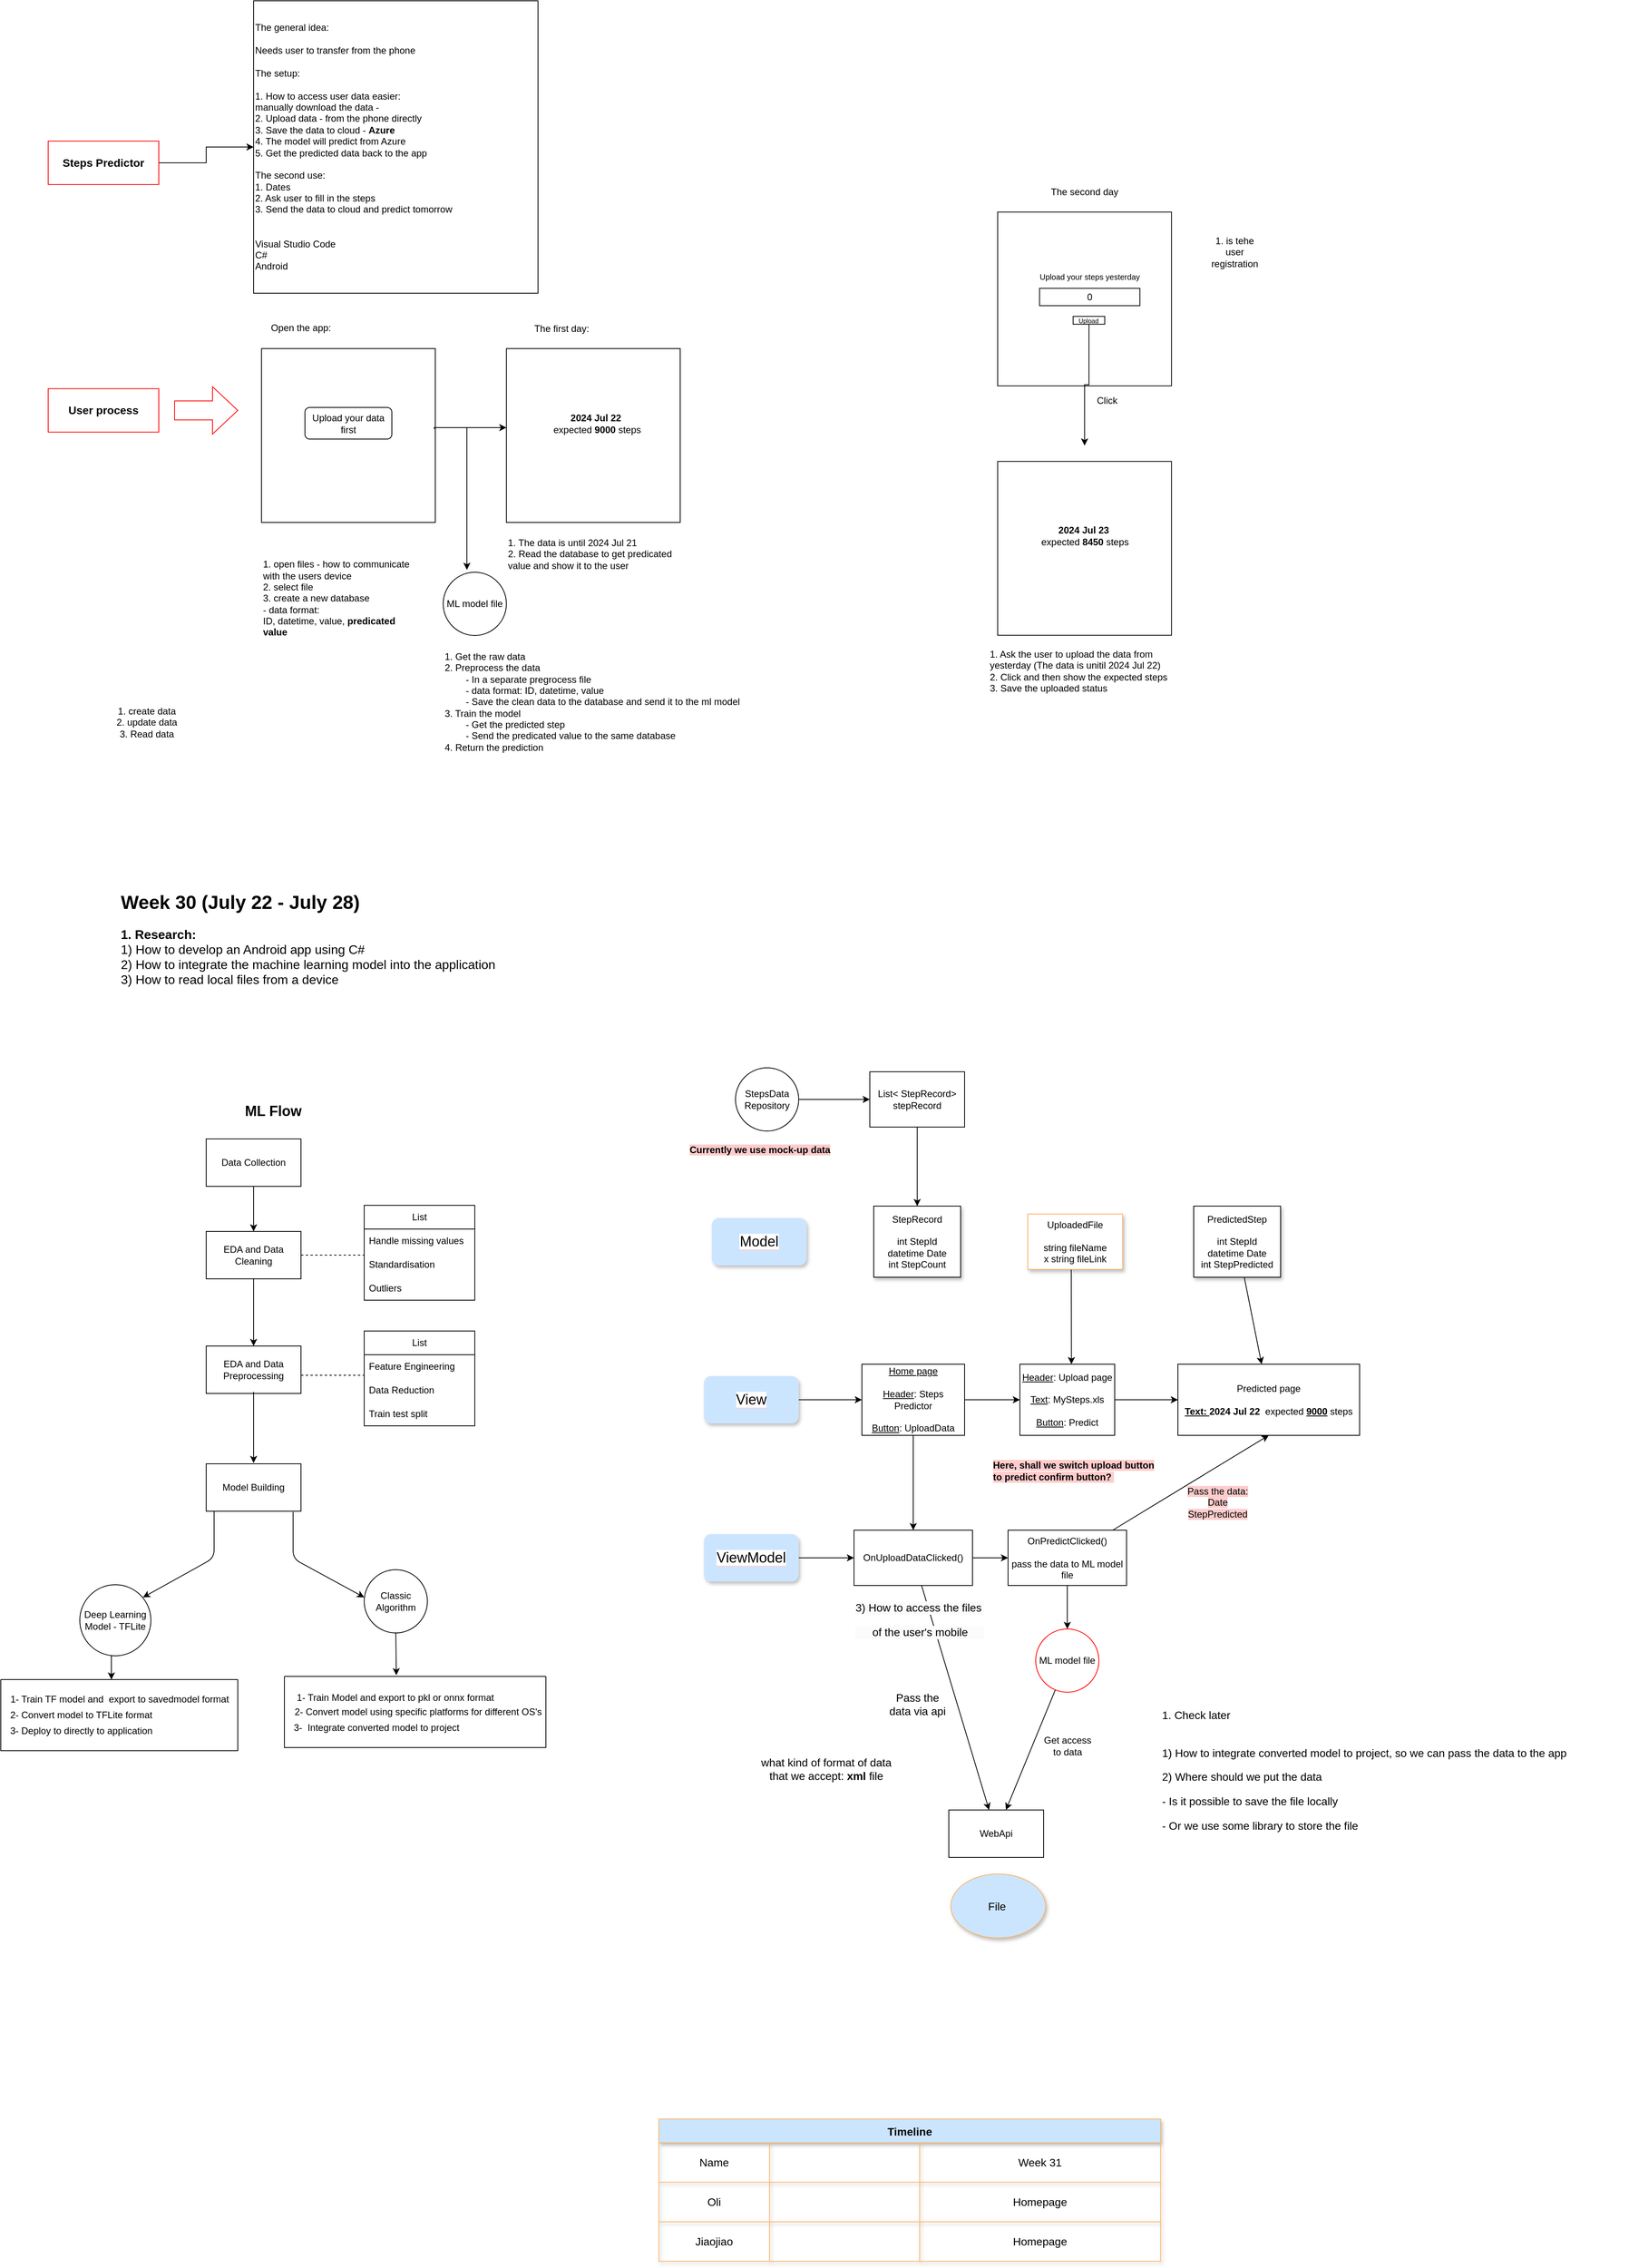 <mxfile>
    <diagram name="Page-1" id="LX_qo-Hpl9w2MyAxb0YF">
        <mxGraphModel dx="1084" dy="1737" grid="1" gridSize="10" guides="1" tooltips="1" connect="1" arrows="1" fold="1" page="1" pageScale="1" pageWidth="827" pageHeight="1169" math="0" shadow="0">
            <root>
                <mxCell id="0"/>
                <mxCell id="1" parent="0"/>
                <mxCell id="Lw-I1L2H1XPd6LwriKKZ-3" value="" style="edgeStyle=orthogonalEdgeStyle;rounded=0;orthogonalLoop=1;jettySize=auto;html=1;" parent="1" source="Lw-I1L2H1XPd6LwriKKZ-1" target="Lw-I1L2H1XPd6LwriKKZ-2" edge="1">
                    <mxGeometry relative="1" as="geometry"/>
                </mxCell>
                <mxCell id="Lw-I1L2H1XPd6LwriKKZ-1" value="&lt;b&gt;&lt;font style=&quot;font-size: 14px;&quot;&gt;Steps Predictor&lt;/font&gt;&lt;/b&gt;" style="text;html=1;align=center;verticalAlign=middle;whiteSpace=wrap;rounded=0;strokeColor=#FF0000;" parent="1" vertex="1">
                    <mxGeometry x="70" y="-942.5" width="140" height="55" as="geometry"/>
                </mxCell>
                <mxCell id="Lw-I1L2H1XPd6LwriKKZ-2" value="&lt;div&gt;The general idea:&lt;/div&gt;&lt;div&gt;&lt;br&gt;&lt;/div&gt;&lt;div&gt;Needs user to transfer from the phone&lt;/div&gt;&lt;div&gt;&lt;br&gt;&lt;/div&gt;&lt;div&gt;The setup:&lt;/div&gt;&lt;div&gt;&lt;br&gt;&lt;/div&gt;&lt;div&gt;1. How to access user data easier:&amp;nbsp;&lt;/div&gt;&lt;div&gt;manually download the data -&amp;nbsp;&lt;/div&gt;&lt;div&gt;2. Upload data - from the phone directly&lt;/div&gt;&lt;div&gt;3. Save the data to cloud - &lt;b&gt;Azure&lt;/b&gt;&lt;/div&gt;&lt;div&gt;4. The model will predict from Azure&lt;/div&gt;&lt;div&gt;5. Get the predicted data back to the app&lt;/div&gt;&lt;div&gt;&lt;br&gt;&lt;/div&gt;&lt;div&gt;The second use:&lt;div&gt;1. Dates&lt;/div&gt;&lt;div&gt;2. Ask user to fill in the steps&amp;nbsp;&lt;/div&gt;&lt;div&gt;3. Send the data to cloud and predict tomorrow&lt;/div&gt;&lt;/div&gt;&lt;div&gt;&lt;br&gt;&lt;/div&gt;&lt;div&gt;&lt;br&gt;&lt;/div&gt;&lt;div&gt;Visual Studio Code&lt;/div&gt;&lt;div&gt;C#&lt;/div&gt;&lt;div&gt;Android&lt;/div&gt;" style="whiteSpace=wrap;html=1;align=left;" parent="1" vertex="1">
                    <mxGeometry x="330" y="-1120" width="360" height="370" as="geometry"/>
                </mxCell>
                <mxCell id="Lw-I1L2H1XPd6LwriKKZ-4" value="" style="whiteSpace=wrap;html=1;aspect=fixed;" parent="1" vertex="1">
                    <mxGeometry x="340" y="-680" width="220" height="220" as="geometry"/>
                </mxCell>
                <mxCell id="Lw-I1L2H1XPd6LwriKKZ-32" value="" style="edgeStyle=orthogonalEdgeStyle;rounded=0;orthogonalLoop=1;jettySize=auto;html=1;exitX=0.994;exitY=0.463;exitDx=0;exitDy=0;exitPerimeter=0;" parent="1" source="Lw-I1L2H1XPd6LwriKKZ-4" target="Lw-I1L2H1XPd6LwriKKZ-9" edge="1">
                    <mxGeometry relative="1" as="geometry">
                        <mxPoint x="570" y="-580" as="sourcePoint"/>
                        <Array as="points">
                            <mxPoint x="559" y="-580"/>
                        </Array>
                    </mxGeometry>
                </mxCell>
                <mxCell id="Lw-I1L2H1XPd6LwriKKZ-6" value="Upload your data first" style="rounded=1;whiteSpace=wrap;html=1;" parent="1" vertex="1">
                    <mxGeometry x="395" y="-605.5" width="110" height="40" as="geometry"/>
                </mxCell>
                <mxCell id="Lw-I1L2H1XPd6LwriKKZ-9" value="" style="whiteSpace=wrap;html=1;aspect=fixed;" parent="1" vertex="1">
                    <mxGeometry x="650" y="-680" width="220" height="220" as="geometry"/>
                </mxCell>
                <mxCell id="Lw-I1L2H1XPd6LwriKKZ-10" value="&lt;b&gt;2024 Jul 22&amp;nbsp; &lt;/b&gt;expected&amp;nbsp;&lt;span style=&quot;background-color: initial;&quot;&gt;&lt;b&gt;9000&lt;/b&gt;&amp;nbsp;&lt;/span&gt;&lt;span style=&quot;background-color: initial;&quot;&gt;steps&lt;/span&gt;" style="text;html=1;align=center;verticalAlign=middle;whiteSpace=wrap;rounded=0;" parent="1" vertex="1">
                    <mxGeometry x="710" y="-593" width="110" height="15" as="geometry"/>
                </mxCell>
                <mxCell id="Lw-I1L2H1XPd6LwriKKZ-15" value="" style="whiteSpace=wrap;html=1;aspect=fixed;" parent="1" vertex="1">
                    <mxGeometry x="1271.87" y="-852.75" width="220" height="220" as="geometry"/>
                </mxCell>
                <mxCell id="Lw-I1L2H1XPd6LwriKKZ-24" value="The first day:" style="text;html=1;align=center;verticalAlign=middle;whiteSpace=wrap;rounded=0;" parent="1" vertex="1">
                    <mxGeometry x="670" y="-720" width="100" height="30" as="geometry"/>
                </mxCell>
                <mxCell id="Lw-I1L2H1XPd6LwriKKZ-25" value="The second day" style="text;html=1;align=center;verticalAlign=middle;whiteSpace=wrap;rounded=0;" parent="1" vertex="1">
                    <mxGeometry x="1321.87" y="-892.75" width="120" height="30" as="geometry"/>
                </mxCell>
                <mxCell id="Lw-I1L2H1XPd6LwriKKZ-27" value="0" style="rounded=0;whiteSpace=wrap;html=1;" parent="1" vertex="1">
                    <mxGeometry x="1324.87" y="-756.25" width="127" height="22" as="geometry"/>
                </mxCell>
                <mxCell id="Lw-I1L2H1XPd6LwriKKZ-28" value="&lt;font style=&quot;font-size: 10px;&quot;&gt;Upload your steps yesterday&lt;/font&gt;" style="text;html=1;align=center;verticalAlign=middle;whiteSpace=wrap;rounded=0;" parent="1" vertex="1">
                    <mxGeometry x="1305.87" y="-790.75" width="165" height="40" as="geometry"/>
                </mxCell>
                <mxCell id="Lw-I1L2H1XPd6LwriKKZ-46" value="" style="edgeStyle=orthogonalEdgeStyle;rounded=0;orthogonalLoop=1;jettySize=auto;html=1;" parent="1" source="Lw-I1L2H1XPd6LwriKKZ-31" edge="1">
                    <mxGeometry relative="1" as="geometry">
                        <mxPoint x="1381.87" y="-557.25" as="targetPoint"/>
                        <Array as="points">
                            <mxPoint x="1387.87" y="-634.25"/>
                            <mxPoint x="1382.87" y="-634.25"/>
                        </Array>
                    </mxGeometry>
                </mxCell>
                <mxCell id="Lw-I1L2H1XPd6LwriKKZ-31" value="&lt;font style=&quot;font-size: 8px;&quot;&gt;Upload&lt;/font&gt;" style="rounded=0;whiteSpace=wrap;html=1;" parent="1" vertex="1">
                    <mxGeometry x="1367.37" y="-720.75" width="40" height="10" as="geometry"/>
                </mxCell>
                <mxCell id="Lw-I1L2H1XPd6LwriKKZ-33" value="1&lt;span style=&quot;background-color: initial;&quot;&gt;. The data is until 2024 Jul 21&lt;/span&gt;&lt;div&gt;&lt;span style=&quot;background-color: initial;&quot;&gt;2. Read the database to get predicated value and show it to the user&lt;/span&gt;&lt;/div&gt;" style="text;html=1;align=left;verticalAlign=middle;whiteSpace=wrap;rounded=0;" parent="1" vertex="1">
                    <mxGeometry x="650" y="-450.25" width="220" height="60" as="geometry"/>
                </mxCell>
                <mxCell id="Lw-I1L2H1XPd6LwriKKZ-42" value="" style="whiteSpace=wrap;html=1;aspect=fixed;" parent="1" vertex="1">
                    <mxGeometry x="1271.87" y="-537.25" width="220" height="220" as="geometry"/>
                </mxCell>
                <mxCell id="Lw-I1L2H1XPd6LwriKKZ-44" value="&lt;b&gt;2024 Jul 23&amp;nbsp;&lt;/b&gt;&lt;div&gt;expected&amp;nbsp;&lt;span style=&quot;background-color: initial;&quot;&gt;&lt;b&gt;8450&lt;/b&gt;&amp;nbsp;&lt;/span&gt;&lt;span style=&quot;background-color: initial;&quot;&gt;steps&lt;/span&gt;&lt;/div&gt;" style="text;html=1;align=center;verticalAlign=middle;whiteSpace=wrap;rounded=0;" parent="1" vertex="1">
                    <mxGeometry x="1285.62" y="-450.25" width="192.5" height="15" as="geometry"/>
                </mxCell>
                <mxCell id="Lw-I1L2H1XPd6LwriKKZ-47" value="Click" style="text;html=1;align=center;verticalAlign=middle;resizable=0;points=[];autosize=1;strokeColor=none;fillColor=none;" parent="1" vertex="1">
                    <mxGeometry x="1384.87" y="-629.25" width="50" height="30" as="geometry"/>
                </mxCell>
                <mxCell id="Lw-I1L2H1XPd6LwriKKZ-48" value="1. Ask the user to upload the data from yesterday (The data is unitil 2024 Jul 22)&lt;div&gt;2. Click and then show the expected steps&lt;/div&gt;&lt;div&gt;3. Save the uploaded status&lt;/div&gt;" style="text;html=1;align=left;verticalAlign=middle;whiteSpace=wrap;rounded=0;" parent="1" vertex="1">
                    <mxGeometry x="1260" y="-297.25" width="243.75" height="50" as="geometry"/>
                </mxCell>
                <mxCell id="Lw-I1L2H1XPd6LwriKKZ-51" value="1. create data&lt;div&gt;2. update data&lt;/div&gt;&lt;div&gt;3. Read data&lt;/div&gt;&lt;div&gt;&lt;br&gt;&lt;/div&gt;" style="text;html=1;align=center;verticalAlign=middle;whiteSpace=wrap;rounded=0;" parent="1" vertex="1">
                    <mxGeometry x="110" y="-220" width="170" height="40" as="geometry"/>
                </mxCell>
                <mxCell id="Lw-I1L2H1XPd6LwriKKZ-52" value="1. is tehe user registration" style="text;html=1;align=center;verticalAlign=middle;whiteSpace=wrap;rounded=0;" parent="1" vertex="1">
                    <mxGeometry x="1541.87" y="-817.25" width="60" height="30" as="geometry"/>
                </mxCell>
                <mxCell id="Lw-I1L2H1XPd6LwriKKZ-56" value="ML model file" style="ellipse;whiteSpace=wrap;html=1;aspect=fixed;" parent="1" vertex="1">
                    <mxGeometry x="570" y="-397" width="80" height="80" as="geometry"/>
                </mxCell>
                <mxCell id="Lw-I1L2H1XPd6LwriKKZ-57" value="" style="endArrow=classic;html=1;rounded=0;" parent="1" edge="1">
                    <mxGeometry width="50" height="50" relative="1" as="geometry">
                        <mxPoint x="600" y="-580" as="sourcePoint"/>
                        <mxPoint x="600" y="-400" as="targetPoint"/>
                    </mxGeometry>
                </mxCell>
                <mxCell id="Lw-I1L2H1XPd6LwriKKZ-58" value="1. open files - how to communicate with the users device&lt;div&gt;2. select file&lt;/div&gt;&lt;div&gt;3. create a new database&lt;/div&gt;&lt;div&gt;- data format:&lt;/div&gt;&lt;div&gt;ID, datetime, value, &lt;b&gt;predicated value&lt;/b&gt;&lt;br&gt;&lt;/div&gt;" style="text;html=1;align=left;verticalAlign=middle;whiteSpace=wrap;rounded=0;" parent="1" vertex="1">
                    <mxGeometry x="340" y="-431.5" width="200" height="134.25" as="geometry"/>
                </mxCell>
                <mxCell id="Lw-I1L2H1XPd6LwriKKZ-67" value="1. Get the raw data&amp;nbsp;&lt;div&gt;2. Preprocess the data&lt;/div&gt;&lt;div&gt;&lt;span style=&quot;white-space: pre;&quot;&gt;&#9;&lt;/span&gt;- In a separate pregrocess file&lt;br&gt;&lt;/div&gt;&lt;div&gt;&lt;span style=&quot;white-space: pre;&quot;&gt;&#9;&lt;/span&gt;- data format: ID, datetime, value&lt;br&gt;&lt;/div&gt;&lt;div&gt;&lt;span style=&quot;white-space: pre;&quot;&gt;&#9;&lt;/span&gt;- Save the clean data to the database and send it to the ml model&lt;br&gt;&lt;/div&gt;&lt;div&gt;3. Train the model&lt;/div&gt;&lt;div&gt;&lt;span style=&quot;white-space: pre;&quot;&gt;&#9;&lt;/span&gt;- Get the predicted step&lt;br&gt;&lt;/div&gt;&lt;div&gt;&lt;span style=&quot;white-space: pre;&quot;&gt;&#9;&lt;/span&gt;- Send the predicated value to the same database&lt;br&gt;&lt;/div&gt;&lt;div&gt;4. Return the prediction&lt;/div&gt;" style="text;html=1;align=left;verticalAlign=middle;whiteSpace=wrap;rounded=0;" parent="1" vertex="1">
                    <mxGeometry x="570" y="-280" width="390" height="94.25" as="geometry"/>
                </mxCell>
                <mxCell id="Lw-I1L2H1XPd6LwriKKZ-68" style="edgeStyle=orthogonalEdgeStyle;rounded=0;orthogonalLoop=1;jettySize=auto;html=1;exitX=0.5;exitY=1;exitDx=0;exitDy=0;" parent="1" source="Lw-I1L2H1XPd6LwriKKZ-1" target="Lw-I1L2H1XPd6LwriKKZ-1" edge="1">
                    <mxGeometry relative="1" as="geometry"/>
                </mxCell>
                <mxCell id="Lw-I1L2H1XPd6LwriKKZ-71" value="&lt;b&gt;&lt;font style=&quot;font-size: 14px;&quot;&gt;User process&lt;/font&gt;&lt;/b&gt;" style="text;html=1;align=center;verticalAlign=middle;whiteSpace=wrap;rounded=0;strokeColor=#FF0000;" parent="1" vertex="1">
                    <mxGeometry x="70" y="-629.25" width="140" height="55" as="geometry"/>
                </mxCell>
                <mxCell id="Lw-I1L2H1XPd6LwriKKZ-72" value="" style="shape=singleArrow;whiteSpace=wrap;html=1;arrowWidth=0.4;arrowSize=0.4;fillColor=none;strokeColor=#FF0000;gradientColor=none;rounded=0;" parent="1" vertex="1">
                    <mxGeometry x="230" y="-631.75" width="80" height="60" as="geometry"/>
                </mxCell>
                <mxCell id="Lw-I1L2H1XPd6LwriKKZ-74" value="Open the app:" style="text;html=1;align=center;verticalAlign=middle;whiteSpace=wrap;rounded=0;" parent="1" vertex="1">
                    <mxGeometry x="340" y="-720.75" width="100" height="30" as="geometry"/>
                </mxCell>
                <mxCell id="2" value="&lt;h1 style=&quot;margin-top: 0px;&quot;&gt;Week 30 (July 22 - July 28)&lt;/h1&gt;&lt;div&gt;&lt;font size=&quot;3&quot;&gt;&lt;b&gt;1. Research:&amp;nbsp;&lt;/b&gt;&lt;/font&gt;&lt;/div&gt;&lt;div&gt;&lt;font size=&quot;3&quot;&gt;1) How to develop an Android app using C#&lt;/font&gt;&lt;/div&gt;&lt;div&gt;&lt;font size=&quot;3&quot;&gt;2) How to integrate the machine learning model into the application&lt;/font&gt;&lt;/div&gt;&lt;div&gt;&lt;font size=&quot;3&quot;&gt;3) How to read local files from a device&lt;/font&gt;&lt;/div&gt;&lt;div&gt;&lt;br&gt;&lt;/div&gt;&lt;div&gt;&lt;br&gt;&lt;/div&gt;" style="text;html=1;whiteSpace=wrap;overflow=hidden;rounded=0;" parent="1" vertex="1">
                    <mxGeometry x="160" width="720" height="180" as="geometry"/>
                </mxCell>
                <mxCell id="3" value="Data Collection" style="rounded=0;whiteSpace=wrap;html=1;" parent="1" vertex="1">
                    <mxGeometry x="270" y="320" width="120" height="60" as="geometry"/>
                </mxCell>
                <mxCell id="4" value="EDA and Data Preprocessing" style="rounded=0;whiteSpace=wrap;html=1;" parent="1" vertex="1">
                    <mxGeometry x="270" y="582" width="120" height="60" as="geometry"/>
                </mxCell>
                <mxCell id="5" value="EDA and Data Cleaning" style="rounded=0;whiteSpace=wrap;html=1;" parent="1" vertex="1">
                    <mxGeometry x="270" y="437" width="120" height="60" as="geometry"/>
                </mxCell>
                <mxCell id="6" value="" style="endArrow=none;dashed=1;html=1;" parent="1" edge="1">
                    <mxGeometry width="50" height="50" relative="1" as="geometry">
                        <mxPoint x="390" y="467" as="sourcePoint"/>
                        <mxPoint x="470" y="467" as="targetPoint"/>
                    </mxGeometry>
                </mxCell>
                <mxCell id="7" value="List" style="swimlane;fontStyle=0;childLayout=stackLayout;horizontal=1;startSize=30;horizontalStack=0;resizeParent=1;resizeParentMax=0;resizeLast=0;collapsible=1;marginBottom=0;whiteSpace=wrap;html=1;" parent="1" vertex="1">
                    <mxGeometry x="470" y="404" width="140" height="120" as="geometry"/>
                </mxCell>
                <mxCell id="8" value="Handle missing values" style="text;strokeColor=none;fillColor=none;align=left;verticalAlign=middle;spacingLeft=4;spacingRight=4;overflow=hidden;points=[[0,0.5],[1,0.5]];portConstraint=eastwest;rotatable=0;whiteSpace=wrap;html=1;" parent="7" vertex="1">
                    <mxGeometry y="30" width="140" height="30" as="geometry"/>
                </mxCell>
                <mxCell id="9" value="Standardisation" style="text;strokeColor=none;fillColor=none;align=left;verticalAlign=middle;spacingLeft=4;spacingRight=4;overflow=hidden;points=[[0,0.5],[1,0.5]];portConstraint=eastwest;rotatable=0;whiteSpace=wrap;html=1;" parent="7" vertex="1">
                    <mxGeometry y="60" width="140" height="30" as="geometry"/>
                </mxCell>
                <mxCell id="10" value="Outliers" style="text;strokeColor=none;fillColor=none;align=left;verticalAlign=middle;spacingLeft=4;spacingRight=4;overflow=hidden;points=[[0,0.5],[1,0.5]];portConstraint=eastwest;rotatable=0;whiteSpace=wrap;html=1;" parent="7" vertex="1">
                    <mxGeometry y="90" width="140" height="30" as="geometry"/>
                </mxCell>
                <mxCell id="11" value="List" style="swimlane;fontStyle=0;childLayout=stackLayout;horizontal=1;startSize=30;horizontalStack=0;resizeParent=1;resizeParentMax=0;resizeLast=0;collapsible=1;marginBottom=0;whiteSpace=wrap;html=1;" parent="1" vertex="1">
                    <mxGeometry x="470" y="563" width="140" height="120" as="geometry"/>
                </mxCell>
                <mxCell id="12" value="Feature Engineering&amp;nbsp;" style="text;strokeColor=none;fillColor=none;align=left;verticalAlign=middle;spacingLeft=4;spacingRight=4;overflow=hidden;points=[[0,0.5],[1,0.5]];portConstraint=eastwest;rotatable=0;whiteSpace=wrap;html=1;" parent="11" vertex="1">
                    <mxGeometry y="30" width="140" height="30" as="geometry"/>
                </mxCell>
                <mxCell id="13" value="Data Reduction" style="text;strokeColor=none;fillColor=none;align=left;verticalAlign=middle;spacingLeft=4;spacingRight=4;overflow=hidden;points=[[0,0.5],[1,0.5]];portConstraint=eastwest;rotatable=0;whiteSpace=wrap;html=1;" parent="11" vertex="1">
                    <mxGeometry y="60" width="140" height="30" as="geometry"/>
                </mxCell>
                <mxCell id="14" value="Train test split" style="text;strokeColor=none;fillColor=none;align=left;verticalAlign=middle;spacingLeft=4;spacingRight=4;overflow=hidden;points=[[0,0.5],[1,0.5]];portConstraint=eastwest;rotatable=0;whiteSpace=wrap;html=1;" parent="11" vertex="1">
                    <mxGeometry y="90" width="140" height="30" as="geometry"/>
                </mxCell>
                <mxCell id="15" value="" style="endArrow=none;dashed=1;html=1;" parent="1" edge="1">
                    <mxGeometry width="50" height="50" relative="1" as="geometry">
                        <mxPoint x="390" y="619" as="sourcePoint"/>
                        <mxPoint x="470" y="619" as="targetPoint"/>
                    </mxGeometry>
                </mxCell>
                <mxCell id="16" value="Model Building" style="rounded=0;whiteSpace=wrap;html=1;" parent="1" vertex="1">
                    <mxGeometry x="270" y="731" width="120" height="60" as="geometry"/>
                </mxCell>
                <mxCell id="17" value="" style="endArrow=classic;html=1;" parent="1" edge="1">
                    <mxGeometry width="50" height="50" relative="1" as="geometry">
                        <mxPoint x="280" y="791" as="sourcePoint"/>
                        <mxPoint x="190" y="900" as="targetPoint"/>
                        <Array as="points">
                            <mxPoint x="280" y="850"/>
                        </Array>
                    </mxGeometry>
                </mxCell>
                <mxCell id="18" value="" style="endArrow=classic;html=1;" parent="1" edge="1">
                    <mxGeometry width="50" height="50" relative="1" as="geometry">
                        <mxPoint x="380" y="792" as="sourcePoint"/>
                        <mxPoint x="470" y="900" as="targetPoint"/>
                        <Array as="points">
                            <mxPoint x="380" y="851"/>
                        </Array>
                    </mxGeometry>
                </mxCell>
                <mxCell id="19" value="Deep Learning&lt;br&gt;Model - TFLite" style="ellipse;whiteSpace=wrap;html=1;aspect=fixed;" parent="1" vertex="1">
                    <mxGeometry x="110" y="884" width="90" height="90" as="geometry"/>
                </mxCell>
                <mxCell id="20" value="Classic Algorithm" style="ellipse;whiteSpace=wrap;html=1;aspect=fixed;" parent="1" vertex="1">
                    <mxGeometry x="470" y="865" width="80" height="80" as="geometry"/>
                </mxCell>
                <mxCell id="21" value="" style="endArrow=classic;html=1;" parent="1" edge="1">
                    <mxGeometry width="50" height="50" relative="1" as="geometry">
                        <mxPoint x="150" y="974" as="sourcePoint"/>
                        <mxPoint x="150" y="1004" as="targetPoint"/>
                    </mxGeometry>
                </mxCell>
                <mxCell id="22" value="" style="swimlane;startSize=0;" parent="1" vertex="1">
                    <mxGeometry x="10" y="1004" width="300" height="90" as="geometry"/>
                </mxCell>
                <mxCell id="23" value="&lt;span style=&quot;&quot;&gt;1- Train TF model and&amp;nbsp; export to savedmodel format&lt;/span&gt;" style="text;html=1;align=center;verticalAlign=middle;resizable=0;points=[];autosize=1;strokeColor=none;fillColor=none;" parent="22" vertex="1">
                    <mxGeometry y="10" width="300" height="30" as="geometry"/>
                </mxCell>
                <mxCell id="24" value="&lt;span style=&quot;&quot;&gt;2- Convert model to TFLite format&lt;/span&gt;" style="text;html=1;align=left;verticalAlign=middle;resizable=0;points=[];autosize=1;strokeColor=none;fillColor=none;" parent="22" vertex="1">
                    <mxGeometry x="10" y="30" width="200" height="30" as="geometry"/>
                </mxCell>
                <mxCell id="25" value="&lt;span style=&quot;&quot;&gt;3- Deploy to directly to application&lt;/span&gt;" style="text;html=1;align=left;verticalAlign=middle;resizable=0;points=[];autosize=1;strokeColor=none;fillColor=none;" parent="22" vertex="1">
                    <mxGeometry x="10" y="50" width="200" height="30" as="geometry"/>
                </mxCell>
                <mxCell id="26" value="" style="endArrow=classic;html=1;exitX=0.5;exitY=1;exitDx=0;exitDy=0;entryX=0.428;entryY=-0.016;entryDx=0;entryDy=0;entryPerimeter=0;" parent="1" source="20" target="27" edge="1">
                    <mxGeometry width="50" height="50" relative="1" as="geometry">
                        <mxPoint x="530" y="1000" as="sourcePoint"/>
                        <mxPoint x="510" y="990" as="targetPoint"/>
                    </mxGeometry>
                </mxCell>
                <mxCell id="27" value="" style="swimlane;startSize=0;" parent="1" vertex="1">
                    <mxGeometry x="369" y="1000" width="331" height="90" as="geometry"/>
                </mxCell>
                <mxCell id="28" value="&lt;span style=&quot;&quot;&gt;1- Train Model and export to pkl or onnx format&lt;/span&gt;" style="text;html=1;align=center;verticalAlign=middle;resizable=0;points=[];autosize=1;strokeColor=none;fillColor=none;" parent="27" vertex="1">
                    <mxGeometry x="5" y="12" width="270" height="30" as="geometry"/>
                </mxCell>
                <mxCell id="29" value="&lt;span style=&quot;&quot;&gt;2- Convert model using specific platforms for different OS's&lt;/span&gt;" style="text;html=1;align=left;verticalAlign=middle;resizable=0;points=[];autosize=1;strokeColor=none;fillColor=none;" parent="27" vertex="1">
                    <mxGeometry x="11" y="30" width="340" height="30" as="geometry"/>
                </mxCell>
                <mxCell id="30" value="&lt;span style=&quot;&quot;&gt;3-&amp;nbsp; Integrate converted model to project&amp;nbsp;&amp;nbsp;&lt;/span&gt;" style="text;html=1;align=left;verticalAlign=middle;resizable=0;points=[];autosize=1;strokeColor=none;fillColor=none;" parent="27" vertex="1">
                    <mxGeometry x="10" y="50" width="240" height="30" as="geometry"/>
                </mxCell>
                <mxCell id="31" value="" style="endArrow=classic;html=1;" parent="1" target="5" edge="1">
                    <mxGeometry width="50" height="50" relative="1" as="geometry">
                        <mxPoint x="330" y="380" as="sourcePoint"/>
                        <mxPoint x="330" y="430" as="targetPoint"/>
                    </mxGeometry>
                </mxCell>
                <mxCell id="32" value="" style="endArrow=classic;html=1;entryX=0.5;entryY=0;entryDx=0;entryDy=0;" parent="1" target="4" edge="1">
                    <mxGeometry width="50" height="50" relative="1" as="geometry">
                        <mxPoint x="330" y="497" as="sourcePoint"/>
                        <mxPoint x="330" y="554" as="targetPoint"/>
                    </mxGeometry>
                </mxCell>
                <mxCell id="33" value="" style="endArrow=classic;html=1;" parent="1" edge="1">
                    <mxGeometry width="50" height="50" relative="1" as="geometry">
                        <mxPoint x="330" y="640" as="sourcePoint"/>
                        <mxPoint x="330" y="730" as="targetPoint"/>
                    </mxGeometry>
                </mxCell>
                <mxCell id="34" value="&lt;b&gt;&lt;font style=&quot;font-size: 18px;&quot;&gt;ML Flow&lt;/font&gt;&lt;/b&gt;" style="text;html=1;strokeColor=none;fillColor=none;align=center;verticalAlign=middle;whiteSpace=wrap;rounded=0;" parent="1" vertex="1">
                    <mxGeometry x="100" y="270" width="510" height="30" as="geometry"/>
                </mxCell>
                <mxCell id="83" value="StepRecord&lt;br&gt;&lt;br&gt;int StepId&lt;br&gt;datetime Date&lt;br&gt;int StepCount" style="whiteSpace=wrap;html=1;rounded=0;shadow=1;" parent="1" vertex="1">
                    <mxGeometry x="1115" y="405" width="110" height="90" as="geometry"/>
                </mxCell>
                <mxCell id="84" value="" style="edgeStyle=none;html=1;" parent="1" target="87" edge="1">
                    <mxGeometry relative="1" as="geometry">
                        <mxPoint x="1020" y="650" as="sourcePoint"/>
                    </mxGeometry>
                </mxCell>
                <mxCell id="85" value="" style="edgeStyle=none;html=1;exitX=0.5;exitY=1;exitDx=0;exitDy=0;" parent="1" source="87" target="91" edge="1">
                    <mxGeometry relative="1" as="geometry">
                        <mxPoint x="1174.676" y="680" as="sourcePoint"/>
                        <mxPoint x="1160" y="810" as="targetPoint"/>
                    </mxGeometry>
                </mxCell>
                <mxCell id="86" value="" style="edgeStyle=none;html=1;" parent="1" source="87" target="93" edge="1">
                    <mxGeometry relative="1" as="geometry"/>
                </mxCell>
                <mxCell id="87" value="&lt;u&gt;Home page &lt;br&gt;&lt;br&gt;Header&lt;/u&gt;: Steps Predictor&lt;br&gt;&lt;br&gt;&lt;u&gt;Button&lt;/u&gt;: UploadData" style="rounded=0;whiteSpace=wrap;html=1;" parent="1" vertex="1">
                    <mxGeometry x="1100" y="605" width="130" height="90" as="geometry"/>
                </mxCell>
                <mxCell id="88" value="" style="edgeStyle=none;html=1;" parent="1" target="91" edge="1">
                    <mxGeometry relative="1" as="geometry">
                        <mxPoint x="1020" y="850" as="sourcePoint"/>
                    </mxGeometry>
                </mxCell>
                <mxCell id="89" value="" style="edgeStyle=none;html=1;" parent="1" source="91" target="100" edge="1">
                    <mxGeometry relative="1" as="geometry"/>
                </mxCell>
                <mxCell id="138" style="edgeStyle=none;html=1;fontSize=14;" edge="1" parent="1" source="91" target="131">
                    <mxGeometry relative="1" as="geometry"/>
                </mxCell>
                <mxCell id="91" value="OnUploadDataClicked()" style="rounded=0;whiteSpace=wrap;html=1;" parent="1" vertex="1">
                    <mxGeometry x="1090" y="815" width="150" height="70" as="geometry"/>
                </mxCell>
                <mxCell id="92" value="" style="edgeStyle=none;html=1;" parent="1" source="93" target="103" edge="1">
                    <mxGeometry relative="1" as="geometry"/>
                </mxCell>
                <mxCell id="93" value="&lt;u&gt;Header&lt;/u&gt;: Upload page&lt;br&gt;&lt;br&gt;&lt;u&gt;Text&lt;/u&gt;: MySteps.xls&lt;br&gt;&lt;br&gt;&lt;u&gt;Button&lt;/u&gt;: Predict" style="rounded=0;whiteSpace=wrap;html=1;" parent="1" vertex="1">
                    <mxGeometry x="1300" y="605" width="120" height="90" as="geometry"/>
                </mxCell>
                <mxCell id="94" value="&lt;h4&gt;&lt;b style=&quot;background-color: rgb(255, 204, 204);&quot;&gt;Here, shall we switch upload button to predict confirm button?&amp;nbsp;&lt;/b&gt;&lt;/h4&gt;" style="text;html=1;strokeColor=none;fillColor=none;align=left;verticalAlign=middle;whiteSpace=wrap;rounded=0;" parent="1" vertex="1">
                    <mxGeometry x="1264" y="730" width="210" height="20" as="geometry"/>
                </mxCell>
                <mxCell id="95" value="" style="shape=image;verticalLabelPosition=bottom;labelBackgroundColor=default;verticalAlign=top;aspect=fixed;imageAspect=0;image=https://files.readme.io/51f5273-UploadingFile.jpg;" parent="1" vertex="1">
                    <mxGeometry x="1790" y="380" width="279.54" height="460" as="geometry"/>
                </mxCell>
                <mxCell id="96" value="" style="edgeStyle=none;html=1;" parent="1" edge="1">
                    <mxGeometry relative="1" as="geometry">
                        <mxPoint x="1365" y="480" as="sourcePoint"/>
                        <mxPoint x="1365.25" y="605" as="targetPoint"/>
                    </mxGeometry>
                </mxCell>
                <mxCell id="97" value="UploadedFile&lt;br&gt;&lt;br&gt;string fileName&lt;br&gt;x string fileLink" style="whiteSpace=wrap;html=1;rounded=0;shadow=1;strokeColor=#FFB366;" parent="1" vertex="1">
                    <mxGeometry x="1310" y="415" width="120" height="70" as="geometry"/>
                </mxCell>
                <mxCell id="98" value="" style="edgeStyle=none;html=1;" parent="1" source="100" target="101" edge="1">
                    <mxGeometry relative="1" as="geometry"/>
                </mxCell>
                <mxCell id="99" value="" style="edgeStyle=none;html=1;entryX=0.5;entryY=1;entryDx=0;entryDy=0;" parent="1" source="100" target="103" edge="1">
                    <mxGeometry relative="1" as="geometry">
                        <mxPoint x="1580" y="850" as="targetPoint"/>
                    </mxGeometry>
                </mxCell>
                <mxCell id="100" value="OnPredictClicked()&lt;br&gt;&lt;br&gt;pass the data to ML model file" style="rounded=0;whiteSpace=wrap;html=1;" parent="1" vertex="1">
                    <mxGeometry x="1285" y="815" width="150" height="70" as="geometry"/>
                </mxCell>
                <mxCell id="133" style="edgeStyle=none;html=1;" edge="1" parent="1" source="101" target="131">
                    <mxGeometry relative="1" as="geometry"/>
                </mxCell>
                <mxCell id="101" value="ML model file" style="ellipse;whiteSpace=wrap;html=1;rounded=0;strokeColor=#FF0000;" parent="1" vertex="1">
                    <mxGeometry x="1320" y="940" width="80" height="80" as="geometry"/>
                </mxCell>
                <mxCell id="102" value="&lt;h4&gt;&lt;b style=&quot;background-color: rgb(255, 204, 204);&quot;&gt;Currently we use mock-up data&lt;/b&gt;&lt;/h4&gt;" style="text;html=1;strokeColor=none;fillColor=none;align=left;verticalAlign=middle;whiteSpace=wrap;rounded=0;" parent="1" vertex="1">
                    <mxGeometry x="880" y="324" width="210" height="20" as="geometry"/>
                </mxCell>
                <mxCell id="103" value="Predicted page&lt;br&gt;&lt;br&gt;&lt;b style=&quot;border-color: var(--border-color);&quot;&gt;&lt;u&gt;Text:&amp;nbsp;&lt;/u&gt;2024 Jul 22&amp;nbsp;&amp;nbsp;&lt;/b&gt;expected&amp;nbsp;&lt;span style=&quot;border-color: var(--border-color); background-color: initial;&quot;&gt;&lt;b style=&quot;border-color: var(--border-color);&quot;&gt;&lt;u&gt;9000&lt;/u&gt;&lt;/b&gt;&amp;nbsp;&lt;/span&gt;&lt;span style=&quot;border-color: var(--border-color); background-color: initial;&quot;&gt;steps&lt;/span&gt;" style="rounded=0;whiteSpace=wrap;html=1;" parent="1" vertex="1">
                    <mxGeometry x="1500" y="605" width="230" height="90" as="geometry"/>
                </mxCell>
                <mxCell id="104" value="" style="edgeStyle=none;html=1;" parent="1" source="105" target="103" edge="1">
                    <mxGeometry relative="1" as="geometry"/>
                </mxCell>
                <mxCell id="105" value="PredictedStep&lt;br&gt;&lt;br&gt;int StepId&lt;br&gt;datetime Date&lt;br&gt;int StepPredicted" style="whiteSpace=wrap;html=1;rounded=0;shadow=1;" parent="1" vertex="1">
                    <mxGeometry x="1520" y="405" width="110" height="90" as="geometry"/>
                </mxCell>
                <mxCell id="106" value="&lt;span style=&quot;background-color: rgb(255, 204, 204);&quot;&gt;&lt;span style=&quot;&quot;&gt;Pass the data:&lt;/span&gt;&lt;br style=&quot;border-color: var(--border-color);&quot;&gt;Date&lt;br style=&quot;border-color: var(--border-color);&quot;&gt;&lt;span style=&quot;&quot;&gt;StepPredicted&lt;/span&gt;&lt;/span&gt;" style="text;html=1;align=center;verticalAlign=middle;resizable=0;points=[];autosize=1;strokeColor=none;fillColor=none;" parent="1" vertex="1">
                    <mxGeometry x="1500" y="750" width="100" height="60" as="geometry"/>
                </mxCell>
                <mxCell id="107" value="" style="edgeStyle=none;html=1;" parent="1" source="108" target="110" edge="1">
                    <mxGeometry relative="1" as="geometry"/>
                </mxCell>
                <mxCell id="108" value="StepsData&lt;br&gt;Repository" style="ellipse;whiteSpace=wrap;html=1;rounded=0;" parent="1" vertex="1">
                    <mxGeometry x="940" y="230" width="80" height="80" as="geometry"/>
                </mxCell>
                <mxCell id="109" value="" style="edgeStyle=none;html=1;fontSize=18;fontColor=none;entryX=0.5;entryY=0;entryDx=0;entryDy=0;" parent="1" source="110" target="83" edge="1">
                    <mxGeometry relative="1" as="geometry">
                        <mxPoint x="1170" y="380" as="targetPoint"/>
                    </mxGeometry>
                </mxCell>
                <mxCell id="110" value="List&amp;lt;&amp;nbsp;StepRecord&amp;gt; stepRecord" style="whiteSpace=wrap;html=1;rounded=0;" parent="1" vertex="1">
                    <mxGeometry x="1110" y="235" width="120" height="70" as="geometry"/>
                </mxCell>
                <mxCell id="111" value="&lt;font style=&quot;font-size: 18px; background-color: rgb(255, 255, 255);&quot;&gt;Model&lt;/font&gt;" style="rounded=1;whiteSpace=wrap;html=1;shadow=1;labelBackgroundColor=#FFCCCC;strokeColor=none;fillColor=#CCE5FF;" parent="1" vertex="1">
                    <mxGeometry x="910" y="420" width="120" height="60" as="geometry"/>
                </mxCell>
                <mxCell id="112" value="&lt;span style=&quot;font-size: 18px; background-color: rgb(255, 255, 255);&quot;&gt;View&lt;/span&gt;" style="rounded=1;whiteSpace=wrap;html=1;shadow=1;labelBackgroundColor=#FFCCCC;strokeColor=none;fillColor=#CCE5FF;" parent="1" vertex="1">
                    <mxGeometry x="900" y="620" width="120" height="60" as="geometry"/>
                </mxCell>
                <mxCell id="113" value="&lt;span style=&quot;font-size: 18px; background-color: rgb(255, 255, 255);&quot;&gt;ViewModel&lt;/span&gt;" style="rounded=1;whiteSpace=wrap;html=1;shadow=1;labelBackgroundColor=#FFCCCC;strokeColor=none;fillColor=#CCE5FF;" parent="1" vertex="1">
                    <mxGeometry x="900" y="820" width="120" height="60" as="geometry"/>
                </mxCell>
                <mxCell id="114" value="&lt;h1&gt;&lt;br&gt;&lt;/h1&gt;" style="text;html=1;strokeColor=none;fillColor=none;spacing=5;spacingTop=-20;whiteSpace=wrap;overflow=hidden;rounded=0;shadow=1;labelBackgroundColor=none;fontSize=18;fontColor=none;" parent="1" vertex="1">
                    <mxGeometry x="1440" y="900" width="190" height="120" as="geometry"/>
                </mxCell>
                <mxCell id="115" value="&lt;pre style=&quot;border-color: var(--border-color);&quot;&gt;&lt;font style=&quot;font-size: 14px;&quot; face=&quot;Helvetica&quot;&gt;&lt;font style=&quot;border-color: var(--border-color);&quot;&gt;1. Check later&lt;/font&gt;&lt;/font&gt;&lt;/pre&gt;&lt;pre style=&quot;border-color: var(--border-color);&quot;&gt;&lt;font style=&quot;font-size: 14px;&quot; face=&quot;Helvetica&quot;&gt;&lt;font style=&quot;border-color: var(--border-color);&quot;&gt;&lt;br&gt;&lt;/font&gt;&lt;font style=&quot;border-color: var(--border-color);&quot;&gt;1) How to integrate converted model to project, so we can pass the data to the app&amp;nbsp;&lt;/font&gt;&lt;/font&gt;&lt;/pre&gt;&lt;pre style=&quot;border-color: var(--border-color);&quot;&gt;&lt;font style=&quot;font-size: 14px;&quot; face=&quot;Helvetica&quot;&gt;&lt;font style=&quot;border-color: var(--border-color);&quot;&gt;2) Where should we put the data&lt;/font&gt;&lt;/font&gt;&lt;/pre&gt;&lt;pre style=&quot;border-color: var(--border-color);&quot;&gt;&lt;font style=&quot;font-size: 14px;&quot; face=&quot;Helvetica&quot;&gt;&lt;font style=&quot;border-color: var(--border-color);&quot;&gt;- Is it possible to save the file locally &lt;/font&gt;&lt;/font&gt;&lt;/pre&gt;&lt;pre style=&quot;border-color: var(--border-color);&quot;&gt;&lt;font style=&quot;font-size: 14px;&quot; face=&quot;Helvetica&quot;&gt;&lt;font style=&quot;border-color: var(--border-color);&quot;&gt;- Or we use some library to store the file&lt;/font&gt;&lt;/font&gt;&lt;/pre&gt;&lt;pre style=&quot;border-color: var(--border-color);&quot;&gt;&lt;font style=&quot;font-size: 14px;&quot; face=&quot;Helvetica&quot;&gt;&lt;font style=&quot;border-color: var(--border-color);&quot;&gt;&lt;br&gt;&lt;/font&gt;&lt;/font&gt;&lt;/pre&gt;&lt;pre style=&quot;border-color: var(--border-color);&quot;&gt;&lt;br&gt;&lt;/pre&gt;&lt;pre style=&quot;border-color: var(--border-color);&quot;&gt;&lt;font style=&quot;font-size: 14px;&quot; face=&quot;Helvetica&quot;&gt;&lt;font style=&quot;border-color: var(--border-color);&quot;&gt;&lt;br&gt;&lt;/font&gt;&lt;/font&gt;&lt;/pre&gt;" style="text;html=1;strokeColor=none;fillColor=none;align=left;verticalAlign=middle;whiteSpace=wrap;rounded=0;shadow=1;labelBackgroundColor=none;fontSize=14;fontColor=none;" parent="1" vertex="1">
                    <mxGeometry x="1478.12" y="1120" width="410" height="90" as="geometry"/>
                </mxCell>
                <mxCell id="116" value="Timeline" style="shape=table;startSize=30;container=1;collapsible=0;childLayout=tableLayout;fontStyle=1;align=center;shadow=1;labelBackgroundColor=none;strokeColor=#FFB366;fontFamily=Helvetica;fontSize=14;fontColor=none;fillColor=#CCE5FF;" parent="1" vertex="1">
                    <mxGeometry x="843.12" y="1560" width="635" height="180" as="geometry"/>
                </mxCell>
                <mxCell id="117" value="" style="shape=tableRow;horizontal=0;startSize=0;swimlaneHead=0;swimlaneBody=0;top=0;left=0;bottom=0;right=0;collapsible=0;dropTarget=0;fillColor=none;points=[[0,0.5],[1,0.5]];portConstraint=eastwest;shadow=1;labelBackgroundColor=none;strokeColor=#FFB366;fontFamily=Helvetica;fontSize=14;fontColor=none;" parent="116" vertex="1">
                    <mxGeometry y="30" width="635" height="50" as="geometry"/>
                </mxCell>
                <mxCell id="118" value="Name" style="shape=partialRectangle;html=1;whiteSpace=wrap;connectable=0;fillColor=none;top=0;left=0;bottom=0;right=0;overflow=hidden;shadow=1;labelBackgroundColor=none;strokeColor=#FFB366;fontFamily=Helvetica;fontSize=14;fontColor=none;" parent="117" vertex="1">
                    <mxGeometry width="140" height="50" as="geometry">
                        <mxRectangle width="140" height="50" as="alternateBounds"/>
                    </mxGeometry>
                </mxCell>
                <mxCell id="119" value="" style="shape=partialRectangle;html=1;whiteSpace=wrap;connectable=0;fillColor=none;top=0;left=0;bottom=0;right=0;overflow=hidden;shadow=1;labelBackgroundColor=none;strokeColor=#FFB366;fontFamily=Helvetica;fontSize=14;fontColor=none;" parent="117" vertex="1">
                    <mxGeometry x="140" width="190" height="50" as="geometry">
                        <mxRectangle width="190" height="50" as="alternateBounds"/>
                    </mxGeometry>
                </mxCell>
                <mxCell id="120" value="Week 31" style="shape=partialRectangle;html=1;whiteSpace=wrap;connectable=0;fillColor=none;top=0;left=0;bottom=0;right=0;overflow=hidden;shadow=1;labelBackgroundColor=none;strokeColor=#FFB366;fontFamily=Helvetica;fontSize=14;fontColor=none;" parent="117" vertex="1">
                    <mxGeometry x="330" width="305" height="50" as="geometry">
                        <mxRectangle width="305" height="50" as="alternateBounds"/>
                    </mxGeometry>
                </mxCell>
                <mxCell id="121" value="" style="shape=tableRow;horizontal=0;startSize=0;swimlaneHead=0;swimlaneBody=0;top=0;left=0;bottom=0;right=0;collapsible=0;dropTarget=0;fillColor=none;points=[[0,0.5],[1,0.5]];portConstraint=eastwest;shadow=1;labelBackgroundColor=none;strokeColor=#FFB366;fontFamily=Helvetica;fontSize=14;fontColor=none;" parent="116" vertex="1">
                    <mxGeometry y="80" width="635" height="50" as="geometry"/>
                </mxCell>
                <mxCell id="122" value="Oli" style="shape=partialRectangle;html=1;whiteSpace=wrap;connectable=0;fillColor=none;top=0;left=0;bottom=0;right=0;overflow=hidden;shadow=1;labelBackgroundColor=none;strokeColor=#FFB366;fontFamily=Helvetica;fontSize=14;fontColor=none;" parent="121" vertex="1">
                    <mxGeometry width="140" height="50" as="geometry">
                        <mxRectangle width="140" height="50" as="alternateBounds"/>
                    </mxGeometry>
                </mxCell>
                <mxCell id="123" value="" style="shape=partialRectangle;html=1;whiteSpace=wrap;connectable=0;fillColor=none;top=0;left=0;bottom=0;right=0;overflow=hidden;shadow=1;labelBackgroundColor=none;strokeColor=#FFB366;fontFamily=Helvetica;fontSize=14;fontColor=none;" parent="121" vertex="1">
                    <mxGeometry x="140" width="190" height="50" as="geometry">
                        <mxRectangle width="190" height="50" as="alternateBounds"/>
                    </mxGeometry>
                </mxCell>
                <mxCell id="124" value="Homepage&lt;br&gt;" style="shape=partialRectangle;html=1;whiteSpace=wrap;connectable=0;fillColor=none;top=0;left=0;bottom=0;right=0;overflow=hidden;shadow=1;labelBackgroundColor=none;strokeColor=#FFB366;fontFamily=Helvetica;fontSize=14;fontColor=none;" parent="121" vertex="1">
                    <mxGeometry x="330" width="305" height="50" as="geometry">
                        <mxRectangle width="305" height="50" as="alternateBounds"/>
                    </mxGeometry>
                </mxCell>
                <mxCell id="125" value="" style="shape=tableRow;horizontal=0;startSize=0;swimlaneHead=0;swimlaneBody=0;top=0;left=0;bottom=0;right=0;collapsible=0;dropTarget=0;fillColor=none;points=[[0,0.5],[1,0.5]];portConstraint=eastwest;shadow=1;labelBackgroundColor=none;strokeColor=#FFB366;fontFamily=Helvetica;fontSize=14;fontColor=none;" parent="116" vertex="1">
                    <mxGeometry y="130" width="635" height="50" as="geometry"/>
                </mxCell>
                <mxCell id="126" value="Jiaojiao" style="shape=partialRectangle;html=1;whiteSpace=wrap;connectable=0;fillColor=none;top=0;left=0;bottom=0;right=0;overflow=hidden;shadow=1;labelBackgroundColor=none;strokeColor=#FFB366;fontFamily=Helvetica;fontSize=14;fontColor=none;" parent="125" vertex="1">
                    <mxGeometry width="140" height="50" as="geometry">
                        <mxRectangle width="140" height="50" as="alternateBounds"/>
                    </mxGeometry>
                </mxCell>
                <mxCell id="127" value="" style="shape=partialRectangle;html=1;whiteSpace=wrap;connectable=0;fillColor=none;top=0;left=0;bottom=0;right=0;overflow=hidden;shadow=1;labelBackgroundColor=none;strokeColor=#FFB366;fontFamily=Helvetica;fontSize=14;fontColor=none;" parent="125" vertex="1">
                    <mxGeometry x="140" width="190" height="50" as="geometry">
                        <mxRectangle width="190" height="50" as="alternateBounds"/>
                    </mxGeometry>
                </mxCell>
                <mxCell id="128" value="Homepage&lt;br style=&quot;border-color: var(--border-color);&quot;&gt;" style="shape=partialRectangle;html=1;whiteSpace=wrap;connectable=0;fillColor=none;top=0;left=0;bottom=0;right=0;overflow=hidden;shadow=1;labelBackgroundColor=none;strokeColor=#FFB366;fontFamily=Helvetica;fontSize=14;fontColor=none;" parent="125" vertex="1">
                    <mxGeometry x="330" width="305" height="50" as="geometry">
                        <mxRectangle width="305" height="50" as="alternateBounds"/>
                    </mxGeometry>
                </mxCell>
                <mxCell id="129" value="&lt;pre style=&quot;text-align: center; border-color: var(--border-color); color: rgb(0, 0, 0); font-size: 14px; font-style: normal; font-variant-ligatures: normal; font-variant-caps: normal; font-weight: 400; letter-spacing: normal; orphans: 2; text-indent: 0px; text-transform: none; widows: 2; word-spacing: 0px; -webkit-text-stroke-width: 0px; background-color: rgb(251, 251, 251); text-decoration-thickness: initial; text-decoration-style: initial; text-decoration-color: initial;&quot;&gt;&lt;font style=&quot;border-color: var(--border-color); font-size: 14px;&quot; face=&quot;Helvetica&quot;&gt;&lt;font style=&quot;border-color: var(--border-color);&quot;&gt;3) How to access the files &lt;/font&gt;&lt;/font&gt;&lt;/pre&gt;&lt;pre style=&quot;text-align: center; border-color: var(--border-color); color: rgb(0, 0, 0); font-size: 14px; font-style: normal; font-variant-ligatures: normal; font-variant-caps: normal; font-weight: 400; letter-spacing: normal; orphans: 2; text-indent: 0px; text-transform: none; widows: 2; word-spacing: 0px; -webkit-text-stroke-width: 0px; background-color: rgb(251, 251, 251); text-decoration-thickness: initial; text-decoration-style: initial; text-decoration-color: initial;&quot;&gt;&lt;font style=&quot;border-color: var(--border-color); font-size: 14px;&quot; face=&quot;Helvetica&quot;&gt;&lt;font style=&quot;border-color: var(--border-color);&quot;&gt;of the user's mobile&lt;br&gt;&lt;/font&gt;&lt;/font&gt;&lt;/pre&gt;" style="text;whiteSpace=wrap;html=1;fontSize=14;fontFamily=Helvetica;fontColor=none;" parent="1" vertex="1">
                    <mxGeometry x="1090" y="884" width="160" height="70" as="geometry"/>
                </mxCell>
                <mxCell id="130" value="File&amp;nbsp;" style="ellipse;whiteSpace=wrap;html=1;shadow=1;labelBackgroundColor=none;strokeColor=#FFB366;fontFamily=Helvetica;fontSize=14;fontColor=none;fillColor=#CCE5FF;" parent="1" vertex="1">
                    <mxGeometry x="1212.5" y="1250" width="120" height="81" as="geometry"/>
                </mxCell>
                <mxCell id="131" value="WebApi" style="rounded=0;whiteSpace=wrap;html=1;" vertex="1" parent="1">
                    <mxGeometry x="1210" y="1169" width="120" height="60" as="geometry"/>
                </mxCell>
                <mxCell id="134" value="Get access to data" style="text;html=1;strokeColor=none;fillColor=none;align=center;verticalAlign=middle;whiteSpace=wrap;rounded=0;" vertex="1" parent="1">
                    <mxGeometry x="1327.5" y="1070" width="65" height="36" as="geometry"/>
                </mxCell>
                <mxCell id="137" value="&lt;font style=&quot;font-size: 14px;&quot;&gt;what kind of format of data that we accept: &lt;b&gt;xml&lt;/b&gt; file&lt;/font&gt;" style="text;html=1;strokeColor=none;fillColor=none;align=center;verticalAlign=middle;whiteSpace=wrap;rounded=0;" vertex="1" parent="1">
                    <mxGeometry x="970" y="1114" width="170" height="6" as="geometry"/>
                </mxCell>
                <mxCell id="139" value="Pass the data via api" style="text;html=1;strokeColor=none;fillColor=none;align=center;verticalAlign=middle;whiteSpace=wrap;rounded=0;fontSize=14;" vertex="1" parent="1">
                    <mxGeometry x="1127.5" y="1020" width="85" height="30" as="geometry"/>
                </mxCell>
            </root>
        </mxGraphModel>
    </diagram>
</mxfile>